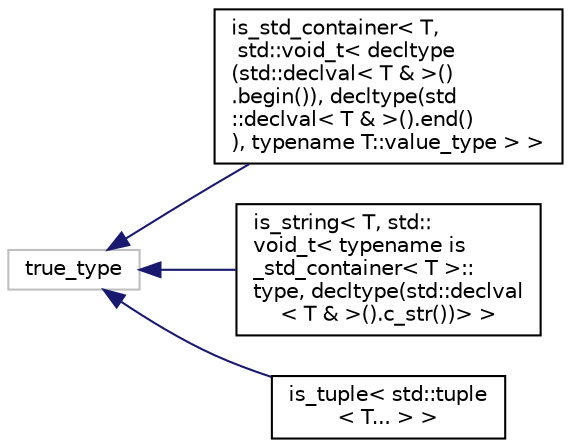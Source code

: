 digraph "Graphical Class Hierarchy"
{
 // LATEX_PDF_SIZE
  edge [fontname="Helvetica",fontsize="10",labelfontname="Helvetica",labelfontsize="10"];
  node [fontname="Helvetica",fontsize="10",shape=record];
  rankdir="LR";
  Node1 [label="true_type",height=0.2,width=0.4,color="grey75", fillcolor="white", style="filled",tooltip=" "];
  Node1 -> Node0 [dir="back",color="midnightblue",fontsize="10",style="solid",fontname="Helvetica"];
  Node0 [label="is_std_container\< T,\l std::void_t\< decltype\l(std::declval\< T & \>()\l.begin()), decltype(std\l::declval\< T & \>().end()\l), typename T::value_type \> \>",height=0.2,width=0.4,color="black", fillcolor="white", style="filled",URL="$structis__std__container_3_01T_00_01std_1_1void__t_3_01decltype_07std_1_1declval_3_01T_01_6_01_49124f468fbbdf104f5e0e7f2832cf4b1.html",tooltip=" "];
  Node1 -> Node3 [dir="back",color="midnightblue",fontsize="10",style="solid",fontname="Helvetica"];
  Node3 [label="is_string\< T, std::\lvoid_t\< typename is\l_std_container\< T \>::\ltype, decltype(std::declval\l\< T & \>().c_str())\> \>",height=0.2,width=0.4,color="black", fillcolor="white", style="filled",URL="$structis__string_3_01T_00_01std_1_1void__t_3_01typename_01is__std__container_3_01T_01_4_1_1type_2592519dc818e457c24f2b7a455cde7f.html",tooltip=" "];
  Node1 -> Node4 [dir="back",color="midnightblue",fontsize="10",style="solid",fontname="Helvetica"];
  Node4 [label="is_tuple\< std::tuple\l\< T... \> \>",height=0.2,width=0.4,color="black", fillcolor="white", style="filled",URL="$structis__tuple_3_01std_1_1tuple_3_01T_8_8_8_01_4_01_4.html",tooltip=" "];
}
